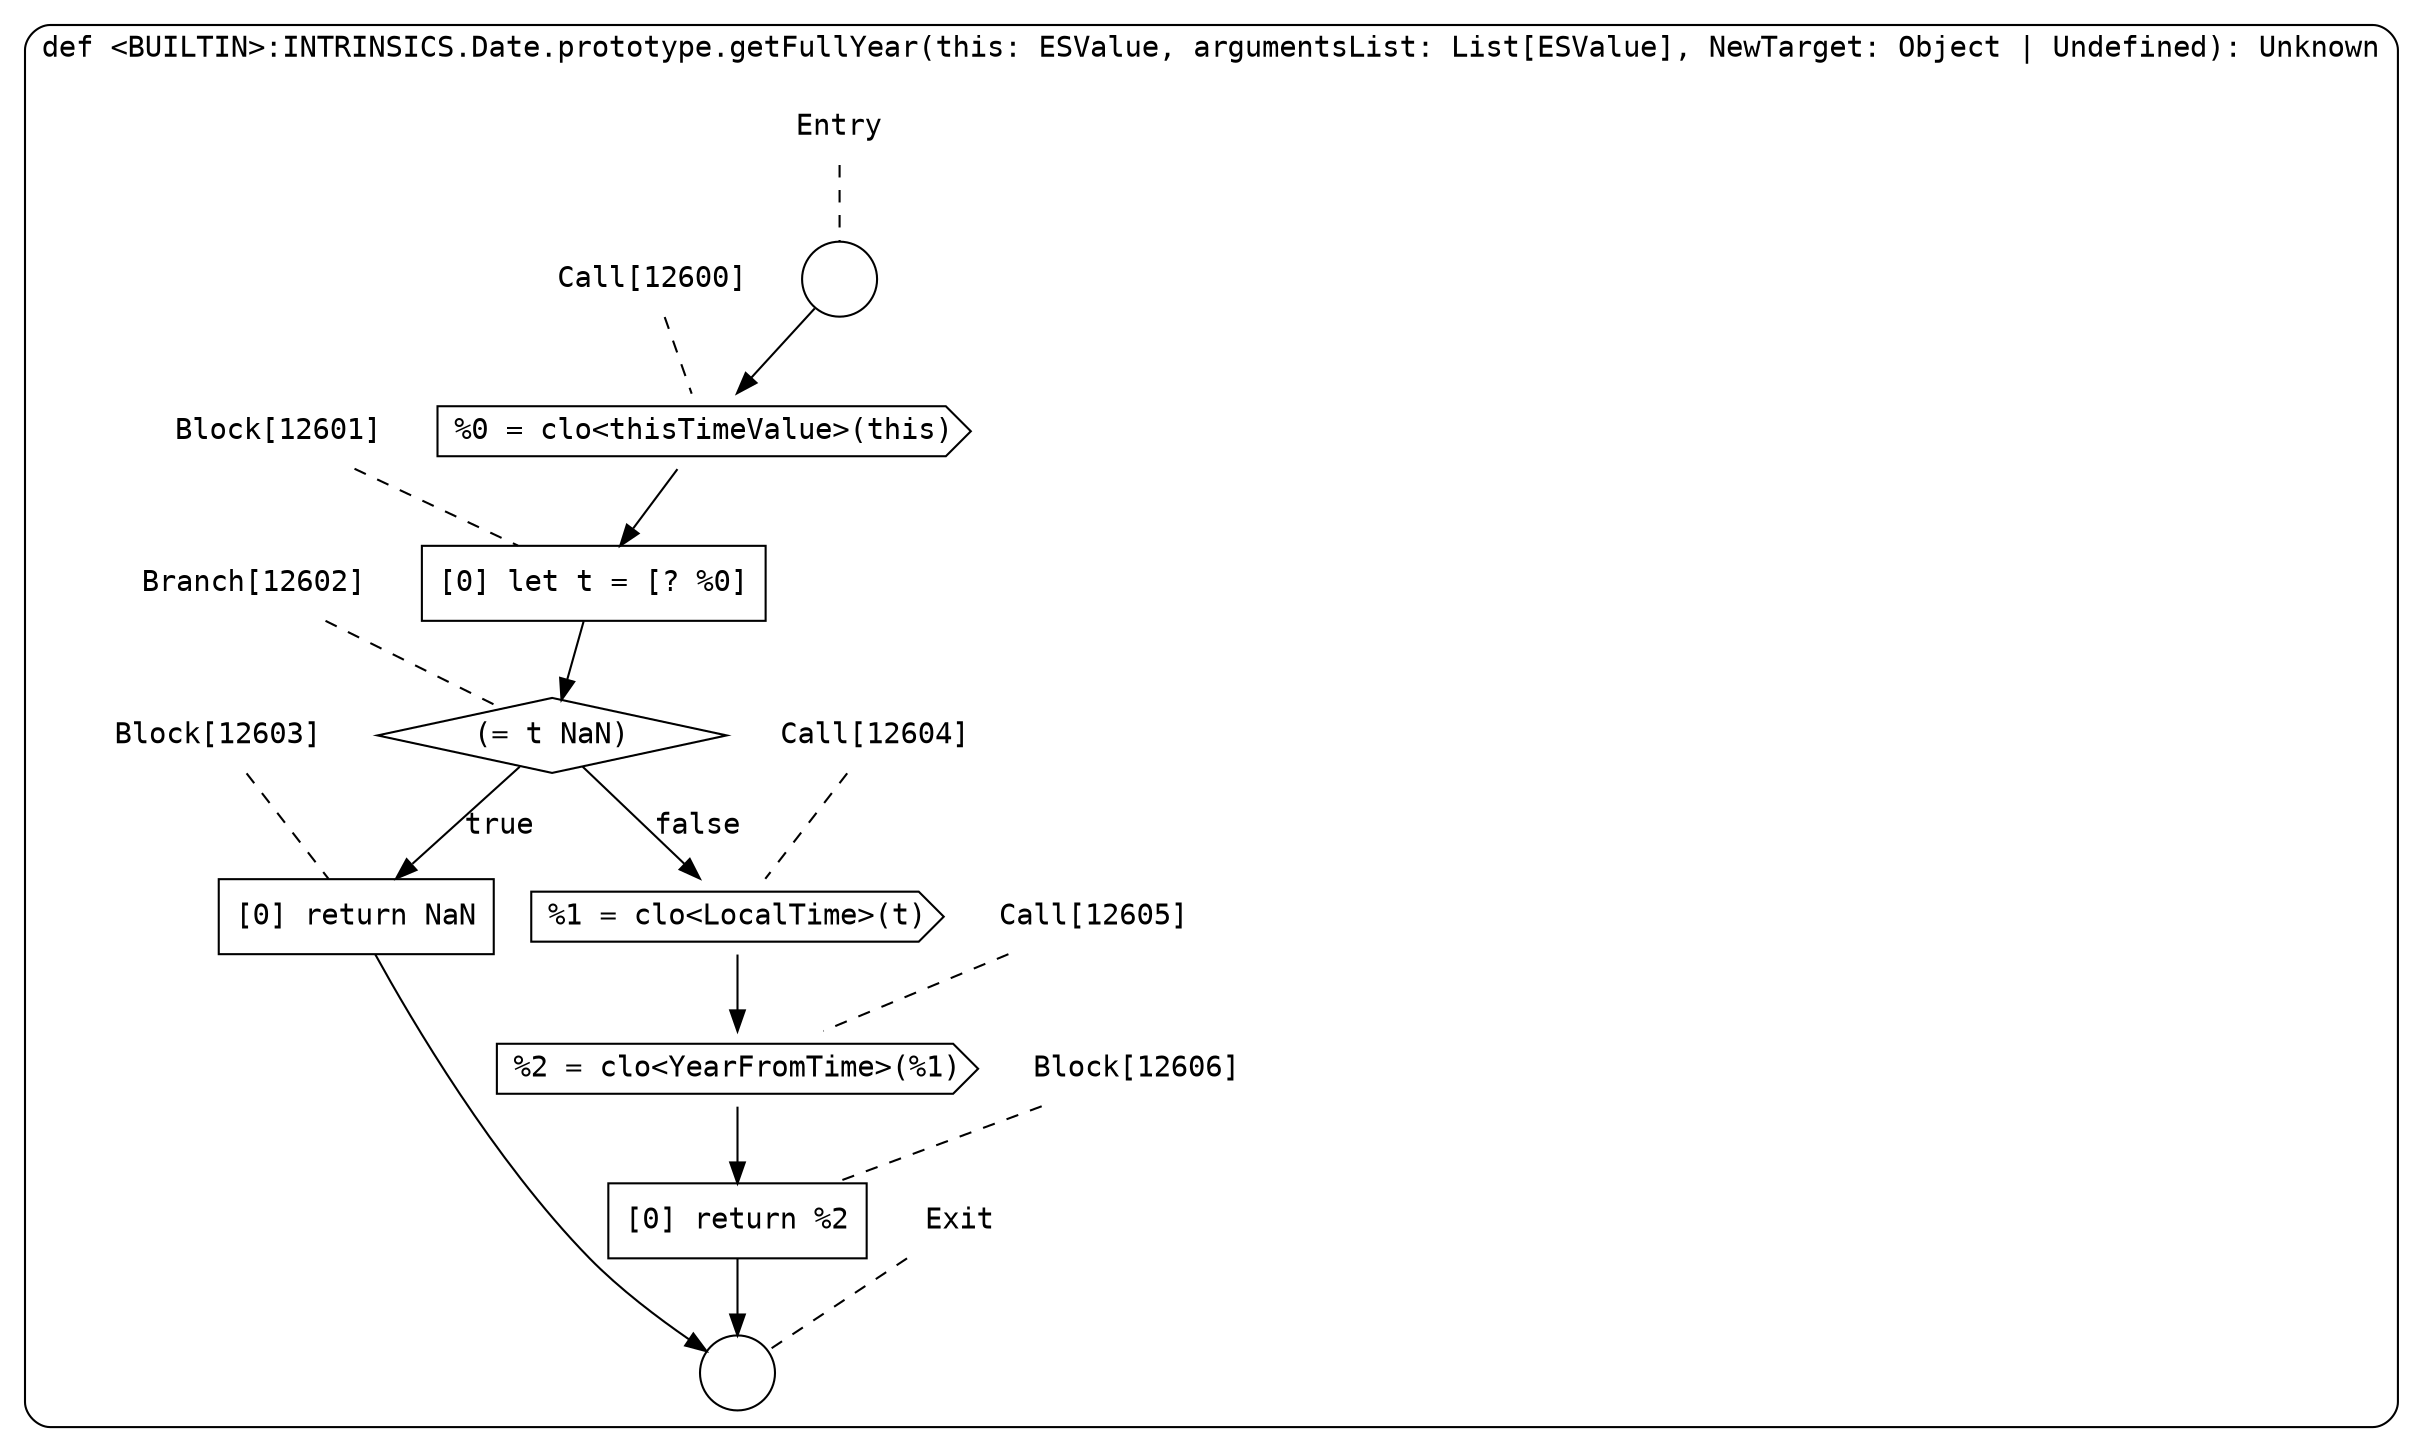 digraph {
  graph [fontname = "Consolas"]
  node [fontname = "Consolas"]
  edge [fontname = "Consolas"]
  subgraph cluster2121 {
    label = "def <BUILTIN>:INTRINSICS.Date.prototype.getFullYear(this: ESValue, argumentsList: List[ESValue], NewTarget: Object | Undefined): Unknown"
    style = rounded
    cluster2121_entry_name [shape=none, label=<<font color="black">Entry</font>>]
    cluster2121_entry_name -> cluster2121_entry [arrowhead=none, color="black", style=dashed]
    cluster2121_entry [shape=circle label=" " color="black" fillcolor="white" style=filled]
    cluster2121_entry -> node12600 [color="black"]
    cluster2121_exit_name [shape=none, label=<<font color="black">Exit</font>>]
    cluster2121_exit_name -> cluster2121_exit [arrowhead=none, color="black", style=dashed]
    cluster2121_exit [shape=circle label=" " color="black" fillcolor="white" style=filled]
    node12600_name [shape=none, label=<<font color="black">Call[12600]</font>>]
    node12600_name -> node12600 [arrowhead=none, color="black", style=dashed]
    node12600 [shape=cds, label=<<font color="black">%0 = clo&lt;thisTimeValue&gt;(this)</font>> color="black" fillcolor="white", style=filled]
    node12600 -> node12601 [color="black"]
    node12601_name [shape=none, label=<<font color="black">Block[12601]</font>>]
    node12601_name -> node12601 [arrowhead=none, color="black", style=dashed]
    node12601 [shape=box, label=<<font color="black">[0] let t = [? %0]<BR ALIGN="LEFT"/></font>> color="black" fillcolor="white", style=filled]
    node12601 -> node12602 [color="black"]
    node12602_name [shape=none, label=<<font color="black">Branch[12602]</font>>]
    node12602_name -> node12602 [arrowhead=none, color="black", style=dashed]
    node12602 [shape=diamond, label=<<font color="black">(= t NaN)</font>> color="black" fillcolor="white", style=filled]
    node12602 -> node12603 [label=<<font color="black">true</font>> color="black"]
    node12602 -> node12604 [label=<<font color="black">false</font>> color="black"]
    node12603_name [shape=none, label=<<font color="black">Block[12603]</font>>]
    node12603_name -> node12603 [arrowhead=none, color="black", style=dashed]
    node12603 [shape=box, label=<<font color="black">[0] return NaN<BR ALIGN="LEFT"/></font>> color="black" fillcolor="white", style=filled]
    node12603 -> cluster2121_exit [color="black"]
    node12604_name [shape=none, label=<<font color="black">Call[12604]</font>>]
    node12604_name -> node12604 [arrowhead=none, color="black", style=dashed]
    node12604 [shape=cds, label=<<font color="black">%1 = clo&lt;LocalTime&gt;(t)</font>> color="black" fillcolor="white", style=filled]
    node12604 -> node12605 [color="black"]
    node12605_name [shape=none, label=<<font color="black">Call[12605]</font>>]
    node12605_name -> node12605 [arrowhead=none, color="black", style=dashed]
    node12605 [shape=cds, label=<<font color="black">%2 = clo&lt;YearFromTime&gt;(%1)</font>> color="black" fillcolor="white", style=filled]
    node12605 -> node12606 [color="black"]
    node12606_name [shape=none, label=<<font color="black">Block[12606]</font>>]
    node12606_name -> node12606 [arrowhead=none, color="black", style=dashed]
    node12606 [shape=box, label=<<font color="black">[0] return %2<BR ALIGN="LEFT"/></font>> color="black" fillcolor="white", style=filled]
    node12606 -> cluster2121_exit [color="black"]
  }
}